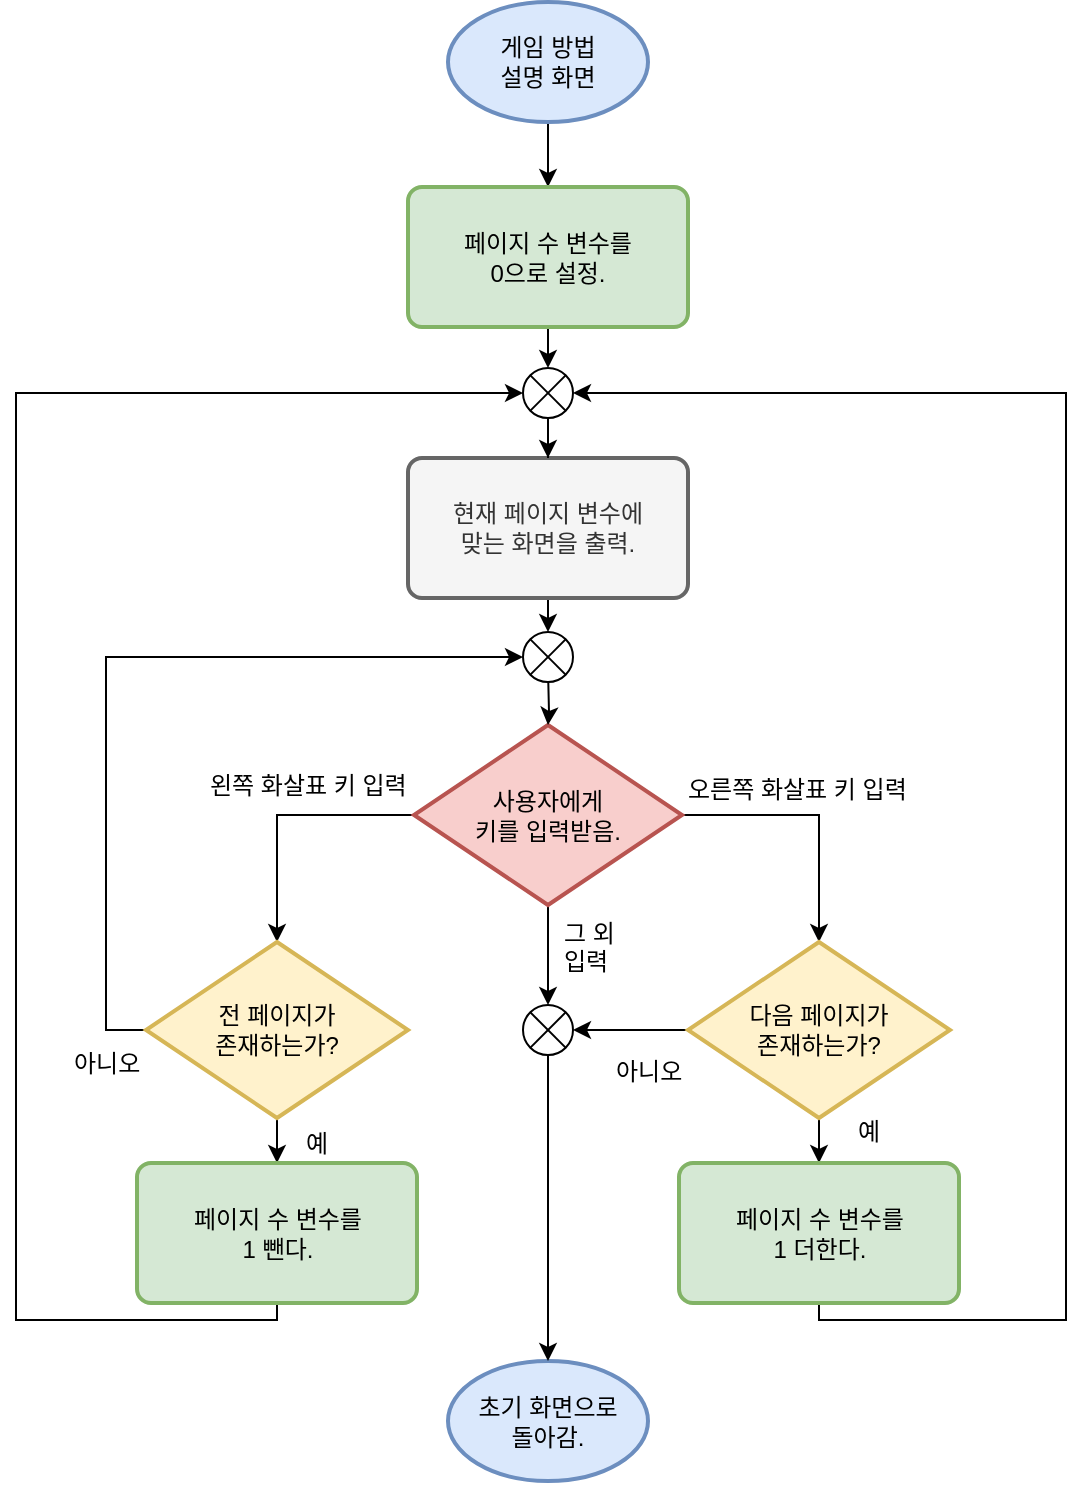 <mxfile version="12.2.4" type="device" pages="1"><diagram id="it56m9g2UTm6mlIr_hJ5" name="Page-1"><mxGraphModel dx="1408" dy="731" grid="0" gridSize="10" guides="1" tooltips="1" connect="1" arrows="1" fold="1" page="1" pageScale="1" pageWidth="827" pageHeight="1169" math="0" shadow="0"><root><mxCell id="0"/><mxCell id="1" parent="0"/><mxCell id="bCIIi2IEyLTx5evs7ip--21" style="edgeStyle=orthogonalEdgeStyle;rounded=0;orthogonalLoop=1;jettySize=auto;html=1;exitX=0.5;exitY=1;exitDx=0;exitDy=0;exitPerimeter=0;" edge="1" parent="1" source="bCIIi2IEyLTx5evs7ip--2" target="bCIIi2IEyLTx5evs7ip--19"><mxGeometry relative="1" as="geometry"/></mxCell><mxCell id="bCIIi2IEyLTx5evs7ip--2" value="게임 방법&lt;br&gt;설명 화면" style="strokeWidth=2;html=1;shape=mxgraph.flowchart.start_1;whiteSpace=wrap;fillColor=#dae8fc;strokeColor=#6c8ebf;" vertex="1" parent="1"><mxGeometry x="363" y="161" width="100" height="60" as="geometry"/></mxCell><mxCell id="bCIIi2IEyLTx5evs7ip--26" style="edgeStyle=orthogonalEdgeStyle;rounded=0;orthogonalLoop=1;jettySize=auto;html=1;exitX=0;exitY=0.5;exitDx=0;exitDy=0;exitPerimeter=0;entryX=0.5;entryY=0;entryDx=0;entryDy=0;entryPerimeter=0;" edge="1" parent="1" source="bCIIi2IEyLTx5evs7ip--6" target="bCIIi2IEyLTx5evs7ip--8"><mxGeometry relative="1" as="geometry"/></mxCell><mxCell id="bCIIi2IEyLTx5evs7ip--27" style="edgeStyle=orthogonalEdgeStyle;rounded=0;orthogonalLoop=1;jettySize=auto;html=1;exitX=1;exitY=0.5;exitDx=0;exitDy=0;exitPerimeter=0;entryX=0.5;entryY=0;entryDx=0;entryDy=0;entryPerimeter=0;" edge="1" parent="1" source="bCIIi2IEyLTx5evs7ip--6" target="bCIIi2IEyLTx5evs7ip--25"><mxGeometry relative="1" as="geometry"/></mxCell><mxCell id="bCIIi2IEyLTx5evs7ip--59" style="edgeStyle=orthogonalEdgeStyle;rounded=0;orthogonalLoop=1;jettySize=auto;html=1;exitX=0.5;exitY=1;exitDx=0;exitDy=0;exitPerimeter=0;entryX=0.5;entryY=0;entryDx=0;entryDy=0;entryPerimeter=0;" edge="1" parent="1" source="bCIIi2IEyLTx5evs7ip--6" target="bCIIi2IEyLTx5evs7ip--53"><mxGeometry relative="1" as="geometry"/></mxCell><mxCell id="bCIIi2IEyLTx5evs7ip--6" value="사용자에게&lt;br&gt;키를 입력받음." style="strokeWidth=2;html=1;shape=mxgraph.flowchart.decision;whiteSpace=wrap;fillColor=#f8cecc;strokeColor=#b85450;" vertex="1" parent="1"><mxGeometry x="346" y="522.5" width="134" height="90" as="geometry"/></mxCell><mxCell id="bCIIi2IEyLTx5evs7ip--31" style="edgeStyle=orthogonalEdgeStyle;rounded=0;orthogonalLoop=1;jettySize=auto;html=1;exitX=0.5;exitY=1;exitDx=0;exitDy=0;exitPerimeter=0;entryX=0.5;entryY=0;entryDx=0;entryDy=0;" edge="1" parent="1" source="bCIIi2IEyLTx5evs7ip--8" target="bCIIi2IEyLTx5evs7ip--28"><mxGeometry relative="1" as="geometry"/></mxCell><mxCell id="bCIIi2IEyLTx5evs7ip--42" style="edgeStyle=orthogonalEdgeStyle;rounded=0;orthogonalLoop=1;jettySize=auto;html=1;exitX=0;exitY=0.5;exitDx=0;exitDy=0;exitPerimeter=0;entryX=0;entryY=0.5;entryDx=0;entryDy=0;entryPerimeter=0;" edge="1" parent="1" source="bCIIi2IEyLTx5evs7ip--8" target="bCIIi2IEyLTx5evs7ip--38"><mxGeometry relative="1" as="geometry"/></mxCell><mxCell id="bCIIi2IEyLTx5evs7ip--8" value="전 페이지가&lt;br&gt;존재하는가?" style="strokeWidth=2;html=1;shape=mxgraph.flowchart.decision;whiteSpace=wrap;fillColor=#fff2cc;strokeColor=#d6b656;" vertex="1" parent="1"><mxGeometry x="212" y="631" width="131" height="88" as="geometry"/></mxCell><mxCell id="bCIIi2IEyLTx5evs7ip--15" value="초기 화면으로&lt;br&gt;돌아감." style="strokeWidth=2;html=1;shape=mxgraph.flowchart.start_1;whiteSpace=wrap;fillColor=#dae8fc;strokeColor=#6c8ebf;" vertex="1" parent="1"><mxGeometry x="363" y="840.5" width="100" height="60" as="geometry"/></mxCell><mxCell id="bCIIi2IEyLTx5evs7ip--34" style="edgeStyle=orthogonalEdgeStyle;rounded=0;orthogonalLoop=1;jettySize=auto;html=1;exitX=0.5;exitY=1;exitDx=0;exitDy=0;entryX=0.5;entryY=0;entryDx=0;entryDy=0;entryPerimeter=0;" edge="1" parent="1" source="bCIIi2IEyLTx5evs7ip--19" target="bCIIi2IEyLTx5evs7ip--33"><mxGeometry relative="1" as="geometry"/></mxCell><mxCell id="bCIIi2IEyLTx5evs7ip--19" value="페이지 수 변수를&lt;br&gt;0으로 설정." style="rounded=1;whiteSpace=wrap;html=1;absoluteArcSize=1;arcSize=14;strokeWidth=2;fillColor=#d5e8d4;strokeColor=#82b366;" vertex="1" parent="1"><mxGeometry x="343" y="253.5" width="140" height="70" as="geometry"/></mxCell><mxCell id="bCIIi2IEyLTx5evs7ip--39" style="edgeStyle=orthogonalEdgeStyle;rounded=0;orthogonalLoop=1;jettySize=auto;html=1;exitX=0.5;exitY=1;exitDx=0;exitDy=0;entryX=0.5;entryY=0;entryDx=0;entryDy=0;entryPerimeter=0;" edge="1" parent="1" source="bCIIi2IEyLTx5evs7ip--20" target="bCIIi2IEyLTx5evs7ip--38"><mxGeometry relative="1" as="geometry"/></mxCell><mxCell id="bCIIi2IEyLTx5evs7ip--20" value="현재 페이지 변수에&lt;br&gt;맞는 화면을 출력." style="rounded=1;whiteSpace=wrap;html=1;absoluteArcSize=1;arcSize=14;strokeWidth=2;fillColor=#f5f5f5;strokeColor=#666666;fontColor=#333333;" vertex="1" parent="1"><mxGeometry x="343" y="389" width="140" height="70" as="geometry"/></mxCell><mxCell id="bCIIi2IEyLTx5evs7ip--32" style="edgeStyle=orthogonalEdgeStyle;rounded=0;orthogonalLoop=1;jettySize=auto;html=1;exitX=0.5;exitY=1;exitDx=0;exitDy=0;exitPerimeter=0;entryX=0.5;entryY=0;entryDx=0;entryDy=0;" edge="1" parent="1" source="bCIIi2IEyLTx5evs7ip--25" target="bCIIi2IEyLTx5evs7ip--29"><mxGeometry relative="1" as="geometry"/></mxCell><mxCell id="bCIIi2IEyLTx5evs7ip--54" style="edgeStyle=orthogonalEdgeStyle;rounded=0;orthogonalLoop=1;jettySize=auto;html=1;exitX=0;exitY=0.5;exitDx=0;exitDy=0;exitPerimeter=0;entryX=1;entryY=0.5;entryDx=0;entryDy=0;entryPerimeter=0;" edge="1" parent="1" source="bCIIi2IEyLTx5evs7ip--25" target="bCIIi2IEyLTx5evs7ip--53"><mxGeometry relative="1" as="geometry"/></mxCell><mxCell id="bCIIi2IEyLTx5evs7ip--25" value="다음 페이지가&lt;br&gt;존재하는가?" style="strokeWidth=2;html=1;shape=mxgraph.flowchart.decision;whiteSpace=wrap;fillColor=#fff2cc;strokeColor=#d6b656;" vertex="1" parent="1"><mxGeometry x="483" y="631" width="131" height="88" as="geometry"/></mxCell><mxCell id="bCIIi2IEyLTx5evs7ip--37" style="edgeStyle=orthogonalEdgeStyle;rounded=0;orthogonalLoop=1;jettySize=auto;html=1;exitX=0.5;exitY=1;exitDx=0;exitDy=0;entryX=0;entryY=0.5;entryDx=0;entryDy=0;entryPerimeter=0;" edge="1" parent="1" source="bCIIi2IEyLTx5evs7ip--28" target="bCIIi2IEyLTx5evs7ip--33"><mxGeometry relative="1" as="geometry"><Array as="points"><mxPoint x="278" y="820"/><mxPoint x="147" y="820"/><mxPoint x="147" y="357"/></Array></mxGeometry></mxCell><mxCell id="bCIIi2IEyLTx5evs7ip--28" value="페이지 수 변수를&lt;br&gt;1 뺀다." style="rounded=1;whiteSpace=wrap;html=1;absoluteArcSize=1;arcSize=14;strokeWidth=2;fillColor=#d5e8d4;strokeColor=#82b366;" vertex="1" parent="1"><mxGeometry x="207.5" y="741.5" width="140" height="70" as="geometry"/></mxCell><mxCell id="bCIIi2IEyLTx5evs7ip--36" style="edgeStyle=orthogonalEdgeStyle;rounded=0;orthogonalLoop=1;jettySize=auto;html=1;exitX=0.5;exitY=1;exitDx=0;exitDy=0;entryX=1;entryY=0.5;entryDx=0;entryDy=0;entryPerimeter=0;" edge="1" parent="1" source="bCIIi2IEyLTx5evs7ip--29" target="bCIIi2IEyLTx5evs7ip--33"><mxGeometry relative="1" as="geometry"><Array as="points"><mxPoint x="549" y="820"/><mxPoint x="672" y="820"/><mxPoint x="672" y="357"/></Array></mxGeometry></mxCell><mxCell id="bCIIi2IEyLTx5evs7ip--29" value="페이지 수 변수를&lt;br&gt;1 더한다." style="rounded=1;whiteSpace=wrap;html=1;absoluteArcSize=1;arcSize=14;strokeWidth=2;fillColor=#d5e8d4;strokeColor=#82b366;" vertex="1" parent="1"><mxGeometry x="478.5" y="741.5" width="140" height="70" as="geometry"/></mxCell><mxCell id="bCIIi2IEyLTx5evs7ip--35" style="edgeStyle=orthogonalEdgeStyle;rounded=0;orthogonalLoop=1;jettySize=auto;html=1;exitX=0.5;exitY=1;exitDx=0;exitDy=0;exitPerimeter=0;" edge="1" parent="1" source="bCIIi2IEyLTx5evs7ip--33" target="bCIIi2IEyLTx5evs7ip--20"><mxGeometry relative="1" as="geometry"/></mxCell><mxCell id="bCIIi2IEyLTx5evs7ip--33" value="" style="verticalLabelPosition=bottom;verticalAlign=top;html=1;shape=mxgraph.flowchart.or;" vertex="1" parent="1"><mxGeometry x="400.5" y="344" width="25" height="25" as="geometry"/></mxCell><mxCell id="bCIIi2IEyLTx5evs7ip--40" style="edgeStyle=orthogonalEdgeStyle;rounded=0;orthogonalLoop=1;jettySize=auto;html=1;exitX=0.5;exitY=1;exitDx=0;exitDy=0;exitPerimeter=0;" edge="1" parent="1" target="bCIIi2IEyLTx5evs7ip--6"><mxGeometry relative="1" as="geometry"><mxPoint x="413" y="495" as="sourcePoint"/></mxGeometry></mxCell><mxCell id="bCIIi2IEyLTx5evs7ip--38" value="" style="verticalLabelPosition=bottom;verticalAlign=top;html=1;shape=mxgraph.flowchart.or;" vertex="1" parent="1"><mxGeometry x="400.5" y="476" width="25" height="25" as="geometry"/></mxCell><mxCell id="bCIIi2IEyLTx5evs7ip--43" value="왼쪽 화살표 키 입력" style="text;html=1;resizable=0;points=[];autosize=1;align=left;verticalAlign=top;spacingTop=-4;" vertex="1" parent="1"><mxGeometry x="242" y="543" width="116" height="14" as="geometry"/></mxCell><mxCell id="bCIIi2IEyLTx5evs7ip--44" value="오른쪽 화살표 키 입력" style="text;html=1;resizable=0;points=[];autosize=1;align=left;verticalAlign=top;spacingTop=-4;" vertex="1" parent="1"><mxGeometry x="481" y="545" width="128" height="14" as="geometry"/></mxCell><mxCell id="bCIIi2IEyLTx5evs7ip--48" value="그 외&lt;br&gt;입력" style="text;html=1;resizable=0;points=[];autosize=1;align=left;verticalAlign=top;spacingTop=-4;" vertex="1" parent="1"><mxGeometry x="419" y="617" width="37" height="28" as="geometry"/></mxCell><mxCell id="bCIIi2IEyLTx5evs7ip--49" value="예" style="text;html=1;resizable=0;points=[];autosize=1;align=left;verticalAlign=top;spacingTop=-4;" vertex="1" parent="1"><mxGeometry x="566" y="716" width="22" height="14" as="geometry"/></mxCell><mxCell id="bCIIi2IEyLTx5evs7ip--50" value="예" style="text;html=1;resizable=0;points=[];autosize=1;align=left;verticalAlign=top;spacingTop=-4;" vertex="1" parent="1"><mxGeometry x="290" y="722" width="22" height="14" as="geometry"/></mxCell><mxCell id="bCIIi2IEyLTx5evs7ip--51" value="아니오" style="text;html=1;resizable=0;points=[];autosize=1;align=left;verticalAlign=top;spacingTop=-4;" vertex="1" parent="1"><mxGeometry x="444.5" y="685.5" width="46" height="14" as="geometry"/></mxCell><mxCell id="bCIIi2IEyLTx5evs7ip--52" value="아니오" style="text;html=1;resizable=0;points=[];autosize=1;align=left;verticalAlign=top;spacingTop=-4;" vertex="1" parent="1"><mxGeometry x="174" y="682" width="46" height="14" as="geometry"/></mxCell><mxCell id="bCIIi2IEyLTx5evs7ip--56" style="edgeStyle=orthogonalEdgeStyle;rounded=0;orthogonalLoop=1;jettySize=auto;html=1;exitX=0.5;exitY=1;exitDx=0;exitDy=0;exitPerimeter=0;entryX=0.5;entryY=0;entryDx=0;entryDy=0;entryPerimeter=0;" edge="1" parent="1" source="bCIIi2IEyLTx5evs7ip--53" target="bCIIi2IEyLTx5evs7ip--15"><mxGeometry relative="1" as="geometry"/></mxCell><mxCell id="bCIIi2IEyLTx5evs7ip--53" value="" style="verticalLabelPosition=bottom;verticalAlign=top;html=1;shape=mxgraph.flowchart.or;" vertex="1" parent="1"><mxGeometry x="400.5" y="662.5" width="25" height="25" as="geometry"/></mxCell></root></mxGraphModel></diagram></mxfile>